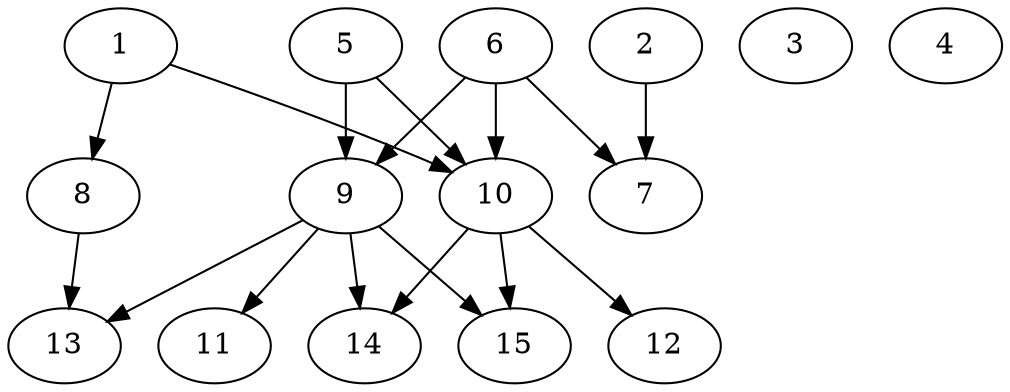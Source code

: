 // DAG automatically generated by daggen at Thu Oct  3 13:59:27 2019
// ./daggen --dot -n 15 --ccr 0.3 --fat 0.7 --regular 0.7 --density 0.5 --mindata 5242880 --maxdata 52428800 
digraph G {
  1 [size="96143360", alpha="0.04", expect_size="28843008"] 
  1 -> 8 [size ="28843008"]
  1 -> 10 [size ="28843008"]
  2 [size="138868053", alpha="0.10", expect_size="41660416"] 
  2 -> 7 [size ="41660416"]
  3 [size="143742293", alpha="0.09", expect_size="43122688"] 
  4 [size="173595307", alpha="0.09", expect_size="52078592"] 
  5 [size="39912107", alpha="0.04", expect_size="11973632"] 
  5 -> 9 [size ="11973632"]
  5 -> 10 [size ="11973632"]
  6 [size="82496853", alpha="0.00", expect_size="24749056"] 
  6 -> 7 [size ="24749056"]
  6 -> 9 [size ="24749056"]
  6 -> 10 [size ="24749056"]
  7 [size="74806613", alpha="0.08", expect_size="22441984"] 
  8 [size="39021227", alpha="0.09", expect_size="11706368"] 
  8 -> 13 [size ="11706368"]
  9 [size="25429333", alpha="0.18", expect_size="7628800"] 
  9 -> 11 [size ="7628800"]
  9 -> 13 [size ="7628800"]
  9 -> 14 [size ="7628800"]
  9 -> 15 [size ="7628800"]
  10 [size="121972053", alpha="0.19", expect_size="36591616"] 
  10 -> 12 [size ="36591616"]
  10 -> 14 [size ="36591616"]
  10 -> 15 [size ="36591616"]
  11 [size="79769600", alpha="0.06", expect_size="23930880"] 
  12 [size="114281813", alpha="0.14", expect_size="34284544"] 
  13 [size="35932160", alpha="0.01", expect_size="10779648"] 
  14 [size="109523627", alpha="0.12", expect_size="32857088"] 
  15 [size="25658027", alpha="0.19", expect_size="7697408"] 
}
